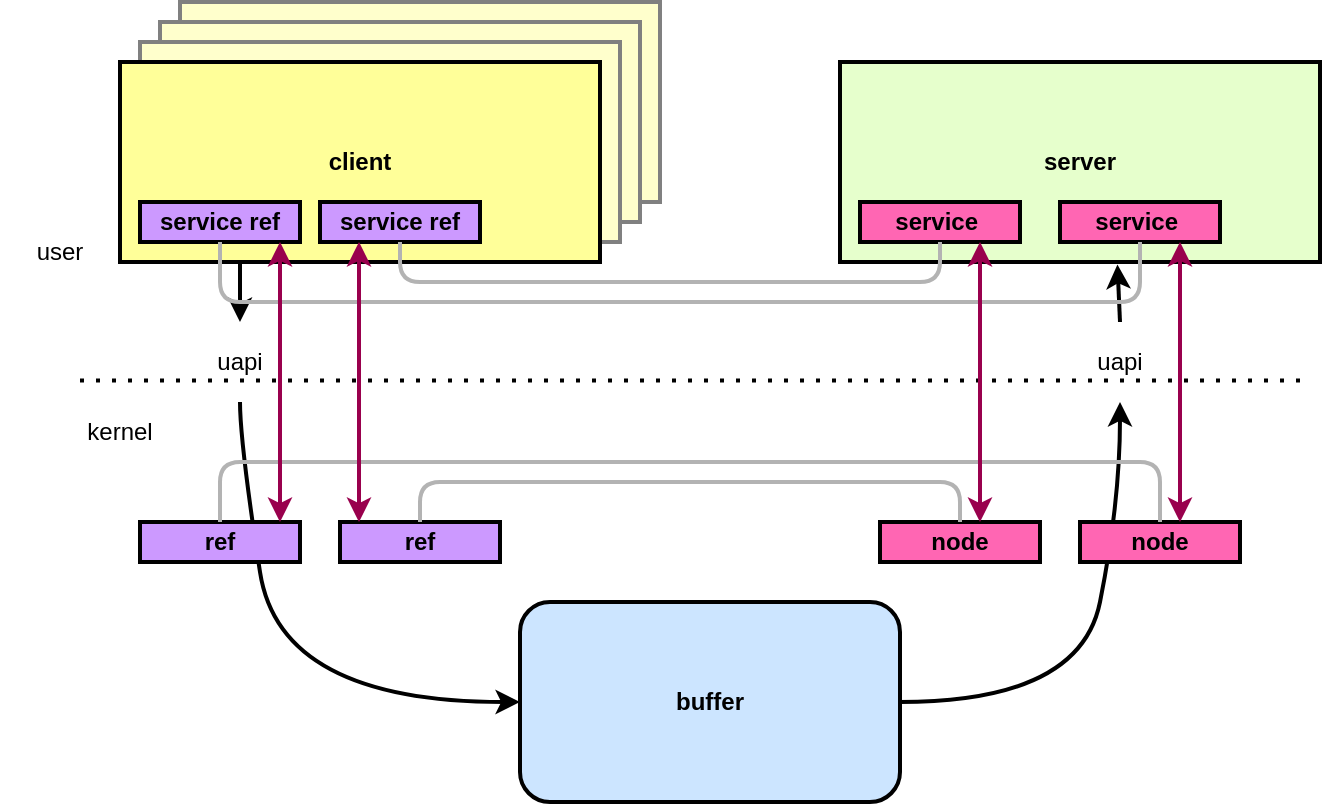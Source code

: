 <mxfile>
    <diagram id="deCPNsGr5EX5r_bazLme" name="第 1 页">
        <mxGraphModel dx="1192" dy="623" grid="1" gridSize="10" guides="1" tooltips="1" connect="1" arrows="1" fold="1" page="1" pageScale="1" pageWidth="827" pageHeight="1169" math="0" shadow="0">
            <root>
                <mxCell id="0"/>
                <mxCell id="1" parent="0"/>
                <mxCell id="16" value="client" style="rounded=0;whiteSpace=wrap;html=1;strokeWidth=2;fontStyle=1;fillColor=#FFFFCC;strokeColor=#808080;" parent="1" vertex="1">
                    <mxGeometry x="90" y="40" width="240" height="100" as="geometry"/>
                </mxCell>
                <mxCell id="15" value="client" style="rounded=0;whiteSpace=wrap;html=1;strokeWidth=2;fontStyle=1;fillColor=#FFFFCC;strokeColor=#808080;" parent="1" vertex="1">
                    <mxGeometry x="80" y="50" width="240" height="100" as="geometry"/>
                </mxCell>
                <mxCell id="14" value="client" style="rounded=0;whiteSpace=wrap;html=1;strokeWidth=2;fontStyle=1;fillColor=#FFFFCC;strokeColor=#808080;" parent="1" vertex="1">
                    <mxGeometry x="70" y="60" width="240" height="100" as="geometry"/>
                </mxCell>
                <mxCell id="2" value="buffer" style="rounded=1;whiteSpace=wrap;html=1;strokeWidth=2;fontStyle=1;fillColor=#CCE5FF;" parent="1" vertex="1">
                    <mxGeometry x="260" y="340" width="190" height="100" as="geometry"/>
                </mxCell>
                <mxCell id="3" value="" style="endArrow=none;dashed=1;html=1;dashPattern=1 3;strokeWidth=2;" parent="1" edge="1">
                    <mxGeometry width="50" height="50" relative="1" as="geometry">
                        <mxPoint x="40" y="229.31" as="sourcePoint"/>
                        <mxPoint x="650" y="229.31" as="targetPoint"/>
                    </mxGeometry>
                </mxCell>
                <mxCell id="4" value="client" style="rounded=0;whiteSpace=wrap;html=1;strokeWidth=2;fontStyle=1;fillColor=#FFFF99;" parent="1" vertex="1">
                    <mxGeometry x="60" y="70" width="240" height="100" as="geometry"/>
                </mxCell>
                <mxCell id="5" value="server" style="rounded=0;whiteSpace=wrap;html=1;strokeWidth=2;fontStyle=1;fillColor=#E6FFCC;" parent="1" vertex="1">
                    <mxGeometry x="420" y="70" width="240" height="100" as="geometry"/>
                </mxCell>
                <mxCell id="6" value="" style="endArrow=classic;html=1;exitX=0.25;exitY=1;exitDx=0;exitDy=0;strokeWidth=2;entryX=0.5;entryY=0;entryDx=0;entryDy=0;" parent="1" source="4" target="10" edge="1">
                    <mxGeometry width="50" height="50" relative="1" as="geometry">
                        <mxPoint x="50" y="250" as="sourcePoint"/>
                        <mxPoint x="90" y="160" as="targetPoint"/>
                    </mxGeometry>
                </mxCell>
                <mxCell id="7" value="" style="endArrow=classic;html=1;entryX=0.578;entryY=1.012;entryDx=0;entryDy=0;strokeWidth=2;exitX=0.5;exitY=0;exitDx=0;exitDy=0;entryPerimeter=0;" parent="1" source="11" target="5" edge="1">
                    <mxGeometry width="50" height="50" relative="1" as="geometry">
                        <mxPoint x="560" y="210" as="sourcePoint"/>
                        <mxPoint x="130" y="230" as="targetPoint"/>
                    </mxGeometry>
                </mxCell>
                <mxCell id="8" value="" style="curved=1;endArrow=classic;html=1;strokeWidth=2;exitX=0.5;exitY=1;exitDx=0;exitDy=0;entryX=0;entryY=0.5;entryDx=0;entryDy=0;" parent="1" source="10" target="2" edge="1">
                    <mxGeometry width="50" height="50" relative="1" as="geometry">
                        <mxPoint x="120" y="230" as="sourcePoint"/>
                        <mxPoint x="170" y="290" as="targetPoint"/>
                        <Array as="points">
                            <mxPoint x="120" y="260"/>
                            <mxPoint x="140" y="390"/>
                        </Array>
                    </mxGeometry>
                </mxCell>
                <mxCell id="9" value="" style="curved=1;endArrow=classic;html=1;strokeWidth=2;entryX=0.5;entryY=1;entryDx=0;entryDy=0;exitX=1;exitY=0.5;exitDx=0;exitDy=0;" parent="1" source="2" target="11" edge="1">
                    <mxGeometry width="50" height="50" relative="1" as="geometry">
                        <mxPoint x="480" y="290" as="sourcePoint"/>
                        <mxPoint x="560" y="240" as="targetPoint"/>
                        <Array as="points">
                            <mxPoint x="540" y="390"/>
                            <mxPoint x="560" y="290"/>
                        </Array>
                    </mxGeometry>
                </mxCell>
                <mxCell id="10" value="uapi" style="text;html=1;align=center;verticalAlign=middle;whiteSpace=wrap;rounded=0;" parent="1" vertex="1">
                    <mxGeometry x="90" y="200" width="60" height="40" as="geometry"/>
                </mxCell>
                <mxCell id="11" value="uapi" style="text;html=1;align=center;verticalAlign=middle;whiteSpace=wrap;rounded=0;" parent="1" vertex="1">
                    <mxGeometry x="530" y="200" width="60" height="40" as="geometry"/>
                </mxCell>
                <mxCell id="12" value="user" style="text;html=1;align=center;verticalAlign=middle;whiteSpace=wrap;rounded=0;" parent="1" vertex="1">
                    <mxGeometry y="150" width="60" height="30" as="geometry"/>
                </mxCell>
                <mxCell id="13" value="kernel" style="text;html=1;align=center;verticalAlign=middle;whiteSpace=wrap;rounded=0;" parent="1" vertex="1">
                    <mxGeometry x="30" y="240" width="60" height="30" as="geometry"/>
                </mxCell>
                <mxCell id="18" value="service ref" style="rounded=0;whiteSpace=wrap;html=1;strokeWidth=2;fontStyle=1;fillColor=#CC99FF;" parent="1" vertex="1">
                    <mxGeometry x="70" y="140" width="80" height="20" as="geometry"/>
                </mxCell>
                <mxCell id="19" value="service ref" style="rounded=0;whiteSpace=wrap;html=1;strokeWidth=2;fontStyle=1;fillColor=#CC99FF;" parent="1" vertex="1">
                    <mxGeometry x="160" y="140" width="80" height="20" as="geometry"/>
                </mxCell>
                <mxCell id="20" value="service&amp;nbsp;" style="rounded=0;whiteSpace=wrap;html=1;strokeWidth=2;fontStyle=1;fillColor=#FF66B3;" parent="1" vertex="1">
                    <mxGeometry x="430" y="140" width="80" height="20" as="geometry"/>
                </mxCell>
                <mxCell id="21" value="service&amp;nbsp;" style="rounded=0;whiteSpace=wrap;html=1;strokeWidth=2;fontStyle=1;fillColor=#FF66B3;" parent="1" vertex="1">
                    <mxGeometry x="530" y="140" width="80" height="20" as="geometry"/>
                </mxCell>
                <mxCell id="22" value="ref" style="rounded=0;whiteSpace=wrap;html=1;strokeWidth=2;fontStyle=1;fillColor=#CC99FF;" parent="1" vertex="1">
                    <mxGeometry x="70" y="300" width="80" height="20" as="geometry"/>
                </mxCell>
                <mxCell id="23" value="ref" style="rounded=0;whiteSpace=wrap;html=1;strokeWidth=2;fontStyle=1;fillColor=#CC99FF;" parent="1" vertex="1">
                    <mxGeometry x="170" y="300" width="80" height="20" as="geometry"/>
                </mxCell>
                <mxCell id="26" value="node" style="rounded=0;whiteSpace=wrap;html=1;strokeWidth=2;fontStyle=1;fillColor=#FF66B3;" parent="1" vertex="1">
                    <mxGeometry x="440" y="300" width="80" height="20" as="geometry"/>
                </mxCell>
                <mxCell id="27" value="node" style="rounded=0;whiteSpace=wrap;html=1;strokeWidth=2;fontStyle=1;fillColor=#FF66B3;" parent="1" vertex="1">
                    <mxGeometry x="540" y="300" width="80" height="20" as="geometry"/>
                </mxCell>
                <mxCell id="29" value="" style="endArrow=none;html=1;exitX=0.5;exitY=0;exitDx=0;exitDy=0;entryX=0.5;entryY=0;entryDx=0;entryDy=0;strokeWidth=2;strokeColor=#B3B3B3;" parent="1" source="23" target="26" edge="1">
                    <mxGeometry width="50" height="50" relative="1" as="geometry">
                        <mxPoint x="220" y="510" as="sourcePoint"/>
                        <mxPoint x="270" y="460" as="targetPoint"/>
                        <Array as="points">
                            <mxPoint x="210" y="280"/>
                            <mxPoint x="480" y="280"/>
                        </Array>
                    </mxGeometry>
                </mxCell>
                <mxCell id="30" value="" style="endArrow=none;html=1;exitX=0.5;exitY=0;exitDx=0;exitDy=0;entryX=0.5;entryY=0;entryDx=0;entryDy=0;strokeWidth=2;strokeColor=#B3B3B3;" parent="1" source="22" target="27" edge="1">
                    <mxGeometry width="50" height="50" relative="1" as="geometry">
                        <mxPoint x="190" y="270" as="sourcePoint"/>
                        <mxPoint x="460" y="270" as="targetPoint"/>
                        <Array as="points">
                            <mxPoint x="110" y="270"/>
                            <mxPoint x="580" y="270"/>
                        </Array>
                    </mxGeometry>
                </mxCell>
                <mxCell id="31" value="" style="endArrow=none;html=1;exitX=0.5;exitY=1;exitDx=0;exitDy=0;entryX=0.5;entryY=1;entryDx=0;entryDy=0;strokeWidth=2;strokeColor=#B3B3B3;" parent="1" source="19" target="20" edge="1">
                    <mxGeometry width="50" height="50" relative="1" as="geometry">
                        <mxPoint x="210" y="210" as="sourcePoint"/>
                        <mxPoint x="480" y="210" as="targetPoint"/>
                        <Array as="points">
                            <mxPoint x="200" y="180"/>
                            <mxPoint x="470" y="180"/>
                        </Array>
                    </mxGeometry>
                </mxCell>
                <mxCell id="32" value="" style="endArrow=none;html=1;exitX=0.5;exitY=1;exitDx=0;exitDy=0;entryX=0.5;entryY=1;entryDx=0;entryDy=0;strokeWidth=2;strokeColor=#B3B3B3;" parent="1" source="18" target="21" edge="1">
                    <mxGeometry width="50" height="50" relative="1" as="geometry">
                        <mxPoint x="210" y="170" as="sourcePoint"/>
                        <mxPoint x="480" y="170" as="targetPoint"/>
                        <Array as="points">
                            <mxPoint x="110" y="190"/>
                            <mxPoint x="570" y="190"/>
                        </Array>
                    </mxGeometry>
                </mxCell>
                <mxCell id="33" value="" style="endArrow=classic;startArrow=classic;html=1;entryX=0.75;entryY=1;entryDx=0;entryDy=0;strokeWidth=2;strokeColor=#99004D;" edge="1" parent="1" target="20">
                    <mxGeometry width="50" height="50" relative="1" as="geometry">
                        <mxPoint x="490" y="300" as="sourcePoint"/>
                        <mxPoint x="670" y="420" as="targetPoint"/>
                    </mxGeometry>
                </mxCell>
                <mxCell id="34" value="" style="endArrow=classic;startArrow=classic;html=1;entryX=0.75;entryY=1;entryDx=0;entryDy=0;strokeWidth=2;strokeColor=#99004D;" edge="1" parent="1">
                    <mxGeometry width="50" height="50" relative="1" as="geometry">
                        <mxPoint x="590" y="300" as="sourcePoint"/>
                        <mxPoint x="590" y="160" as="targetPoint"/>
                    </mxGeometry>
                </mxCell>
                <mxCell id="35" value="" style="endArrow=classic;startArrow=classic;html=1;entryX=0.75;entryY=1;entryDx=0;entryDy=0;strokeWidth=2;strokeColor=#99004D;" edge="1" parent="1">
                    <mxGeometry width="50" height="50" relative="1" as="geometry">
                        <mxPoint x="140" y="300" as="sourcePoint"/>
                        <mxPoint x="140" y="160" as="targetPoint"/>
                    </mxGeometry>
                </mxCell>
                <mxCell id="36" value="" style="endArrow=classic;startArrow=classic;html=1;entryX=0.75;entryY=1;entryDx=0;entryDy=0;strokeWidth=2;strokeColor=#99004D;" edge="1" parent="1">
                    <mxGeometry width="50" height="50" relative="1" as="geometry">
                        <mxPoint x="179.5" y="300" as="sourcePoint"/>
                        <mxPoint x="179.5" y="160" as="targetPoint"/>
                    </mxGeometry>
                </mxCell>
            </root>
        </mxGraphModel>
    </diagram>
</mxfile>
